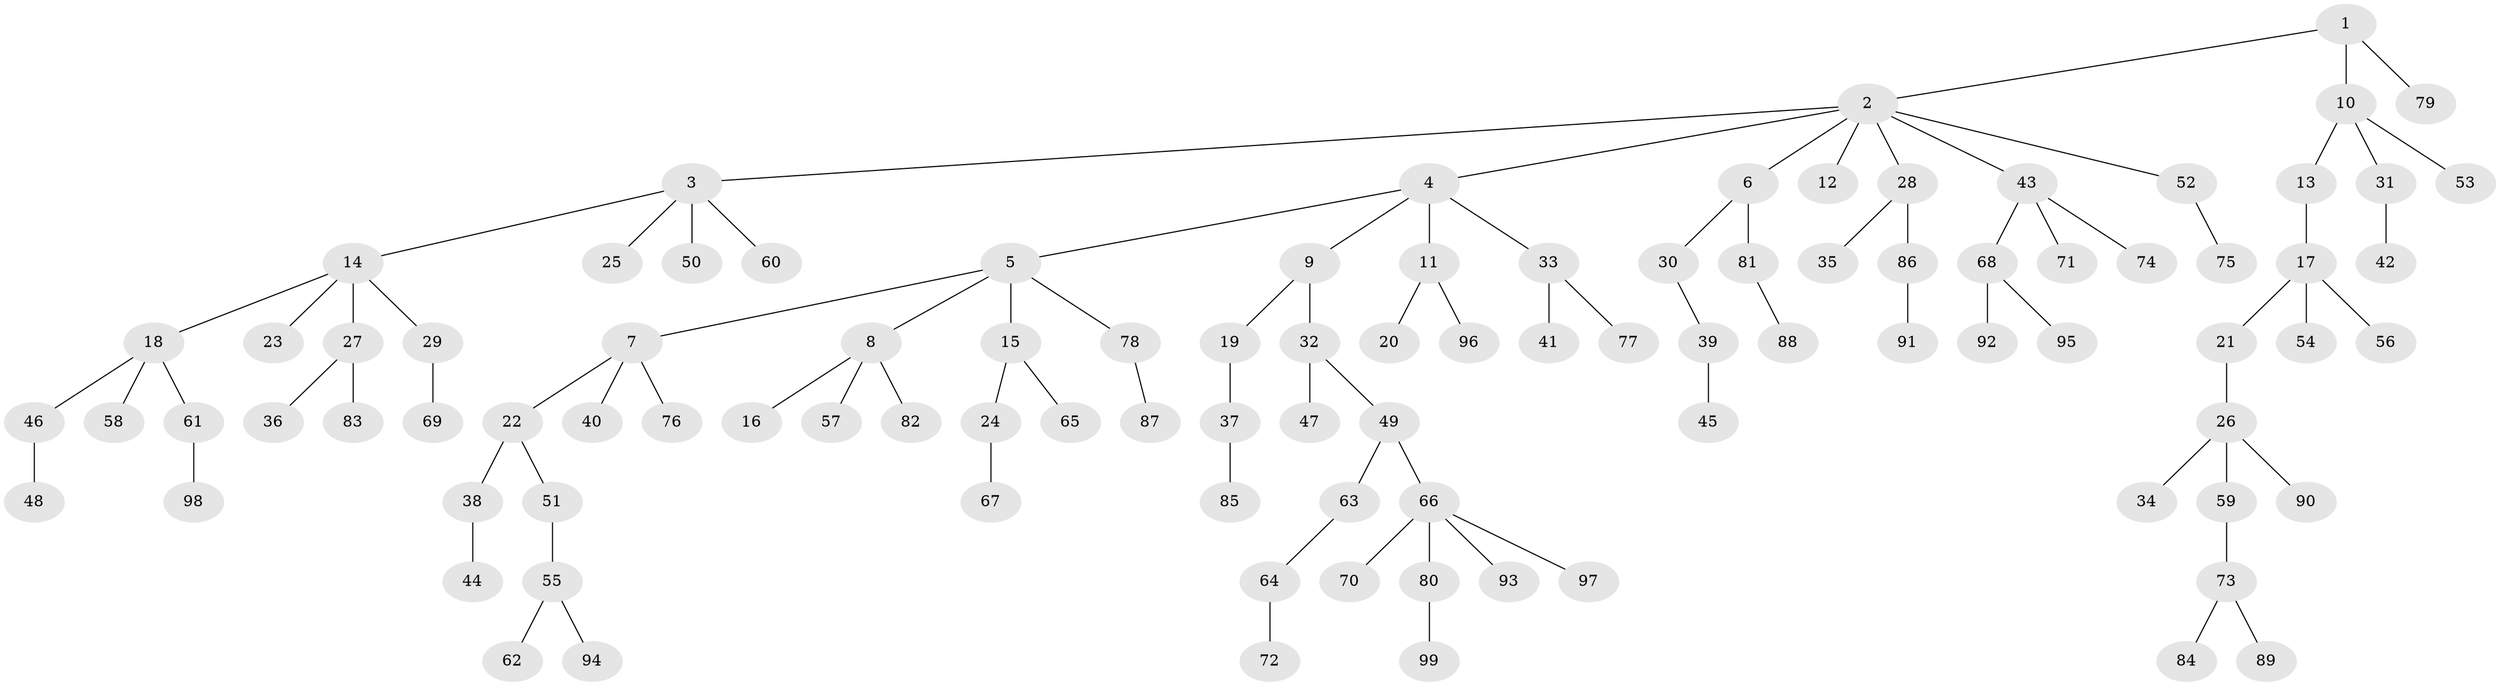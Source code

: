 // Generated by graph-tools (version 1.1) at 2025/11/02/27/25 16:11:28]
// undirected, 99 vertices, 98 edges
graph export_dot {
graph [start="1"]
  node [color=gray90,style=filled];
  1;
  2;
  3;
  4;
  5;
  6;
  7;
  8;
  9;
  10;
  11;
  12;
  13;
  14;
  15;
  16;
  17;
  18;
  19;
  20;
  21;
  22;
  23;
  24;
  25;
  26;
  27;
  28;
  29;
  30;
  31;
  32;
  33;
  34;
  35;
  36;
  37;
  38;
  39;
  40;
  41;
  42;
  43;
  44;
  45;
  46;
  47;
  48;
  49;
  50;
  51;
  52;
  53;
  54;
  55;
  56;
  57;
  58;
  59;
  60;
  61;
  62;
  63;
  64;
  65;
  66;
  67;
  68;
  69;
  70;
  71;
  72;
  73;
  74;
  75;
  76;
  77;
  78;
  79;
  80;
  81;
  82;
  83;
  84;
  85;
  86;
  87;
  88;
  89;
  90;
  91;
  92;
  93;
  94;
  95;
  96;
  97;
  98;
  99;
  1 -- 2;
  1 -- 10;
  1 -- 79;
  2 -- 3;
  2 -- 4;
  2 -- 6;
  2 -- 12;
  2 -- 28;
  2 -- 43;
  2 -- 52;
  3 -- 14;
  3 -- 25;
  3 -- 50;
  3 -- 60;
  4 -- 5;
  4 -- 9;
  4 -- 11;
  4 -- 33;
  5 -- 7;
  5 -- 8;
  5 -- 15;
  5 -- 78;
  6 -- 30;
  6 -- 81;
  7 -- 22;
  7 -- 40;
  7 -- 76;
  8 -- 16;
  8 -- 57;
  8 -- 82;
  9 -- 19;
  9 -- 32;
  10 -- 13;
  10 -- 31;
  10 -- 53;
  11 -- 20;
  11 -- 96;
  13 -- 17;
  14 -- 18;
  14 -- 23;
  14 -- 27;
  14 -- 29;
  15 -- 24;
  15 -- 65;
  17 -- 21;
  17 -- 54;
  17 -- 56;
  18 -- 46;
  18 -- 58;
  18 -- 61;
  19 -- 37;
  21 -- 26;
  22 -- 38;
  22 -- 51;
  24 -- 67;
  26 -- 34;
  26 -- 59;
  26 -- 90;
  27 -- 36;
  27 -- 83;
  28 -- 35;
  28 -- 86;
  29 -- 69;
  30 -- 39;
  31 -- 42;
  32 -- 47;
  32 -- 49;
  33 -- 41;
  33 -- 77;
  37 -- 85;
  38 -- 44;
  39 -- 45;
  43 -- 68;
  43 -- 71;
  43 -- 74;
  46 -- 48;
  49 -- 63;
  49 -- 66;
  51 -- 55;
  52 -- 75;
  55 -- 62;
  55 -- 94;
  59 -- 73;
  61 -- 98;
  63 -- 64;
  64 -- 72;
  66 -- 70;
  66 -- 80;
  66 -- 93;
  66 -- 97;
  68 -- 92;
  68 -- 95;
  73 -- 84;
  73 -- 89;
  78 -- 87;
  80 -- 99;
  81 -- 88;
  86 -- 91;
}
